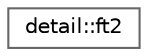 digraph "Graphical Class Hierarchy"
{
 // LATEX_PDF_SIZE
  bgcolor="transparent";
  edge [fontname=Helvetica,fontsize=10,labelfontname=Helvetica,labelfontsize=10];
  node [fontname=Helvetica,fontsize=10,shape=box,height=0.2,width=0.4];
  rankdir="LR";
  Node0 [id="Node000000",label="detail::ft2",height=0.2,width=0.4,color="grey40", fillcolor="white", style="filled",URL="$structdetail_1_1ft2.html",tooltip="SA classes to set the ft2 term and its derivative."];
}

